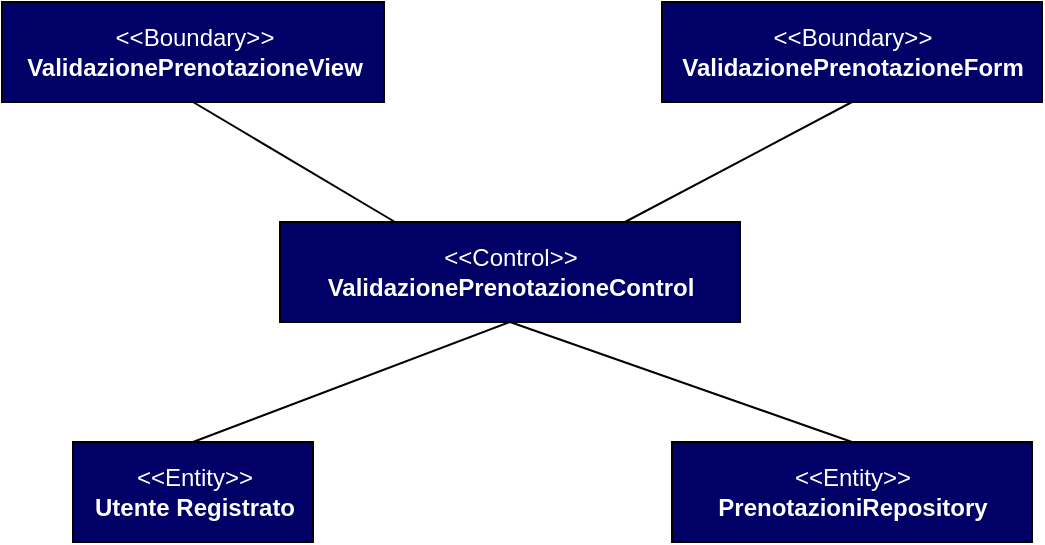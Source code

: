 <mxfile version="14.4.2" type="device"><diagram id="C5RBs43oDa-KdzZeNtuy" name="Page-1"><mxGraphModel dx="2062" dy="1151" grid="1" gridSize="10" guides="1" tooltips="1" connect="1" arrows="1" fold="1" page="1" pageScale="1" pageWidth="827" pageHeight="1169" math="0" shadow="0"><root><mxCell id="WIyWlLk6GJQsqaUBKTNV-0"/><mxCell id="WIyWlLk6GJQsqaUBKTNV-1" parent="WIyWlLk6GJQsqaUBKTNV-0"/><mxCell id="bddTl7PhnCjg6YFo3-Fc-0" value="&lt;font color=&quot;#ffffff&quot;&gt;&amp;lt;&amp;lt;Entity&amp;gt;&amp;gt;&lt;br&gt;&lt;/font&gt;&lt;div&gt;&lt;b&gt;&lt;font color=&quot;#ffffff&quot;&gt;Utente Registrato&lt;/font&gt;&lt;/b&gt;&lt;br&gt;&lt;/div&gt;" style="html=1;fillColor=#000066;" parent="WIyWlLk6GJQsqaUBKTNV-1" vertex="1"><mxGeometry x="195.5" y="310" width="120" height="50" as="geometry"/></mxCell><mxCell id="bddTl7PhnCjg6YFo3-Fc-1" value="&lt;font color=&quot;#ffffff&quot;&gt;&amp;lt;&amp;lt;Control&amp;gt;&amp;gt;&lt;br&gt;&lt;b&gt;Validazione&lt;span&gt;PrenotazioneControl&lt;/span&gt;&lt;/b&gt;&lt;/font&gt;" style="html=1;fillColor=#000066;" parent="WIyWlLk6GJQsqaUBKTNV-1" vertex="1"><mxGeometry x="299" y="200" width="230" height="50" as="geometry"/></mxCell><mxCell id="bddTl7PhnCjg6YFo3-Fc-2" value="&lt;font color=&quot;#ffffff&quot;&gt;&amp;lt;&amp;lt;Boundary&amp;gt;&amp;gt;&lt;br&gt;&lt;/font&gt;&lt;div&gt;&lt;b&gt;&lt;font color=&quot;#ffffff&quot;&gt;ValidazionePrenotazioneView&lt;/font&gt;&lt;/b&gt;&lt;br&gt;&lt;/div&gt;" style="html=1;fillColor=#000066;" parent="WIyWlLk6GJQsqaUBKTNV-1" vertex="1"><mxGeometry x="160" y="90" width="191" height="50" as="geometry"/></mxCell><mxCell id="bddTl7PhnCjg6YFo3-Fc-5" value="" style="endArrow=none;html=1;entryX=0.5;entryY=1;entryDx=0;entryDy=0;exitX=0.5;exitY=0;exitDx=0;exitDy=0;" parent="WIyWlLk6GJQsqaUBKTNV-1" source="bddTl7PhnCjg6YFo3-Fc-0" target="bddTl7PhnCjg6YFo3-Fc-1" edge="1"><mxGeometry width="50" height="50" relative="1" as="geometry"><mxPoint x="390" y="430" as="sourcePoint"/><mxPoint x="440" y="380" as="targetPoint"/></mxGeometry></mxCell><mxCell id="bddTl7PhnCjg6YFo3-Fc-6" value="" style="endArrow=none;html=1;entryX=0.5;entryY=1;entryDx=0;entryDy=0;exitX=0.25;exitY=0;exitDx=0;exitDy=0;" parent="WIyWlLk6GJQsqaUBKTNV-1" source="bddTl7PhnCjg6YFo3-Fc-1" target="bddTl7PhnCjg6YFo3-Fc-2" edge="1"><mxGeometry width="50" height="50" relative="1" as="geometry"><mxPoint x="440" y="160" as="sourcePoint"/><mxPoint x="440" y="100" as="targetPoint"/></mxGeometry></mxCell><mxCell id="bddTl7PhnCjg6YFo3-Fc-7" value="" style="endArrow=none;html=1;exitX=0.75;exitY=0;exitDx=0;exitDy=0;entryX=0.5;entryY=1;entryDx=0;entryDy=0;" parent="WIyWlLk6GJQsqaUBKTNV-1" source="bddTl7PhnCjg6YFo3-Fc-1" target="bddTl7PhnCjg6YFo3-Fc-8" edge="1"><mxGeometry width="50" height="50" relative="1" as="geometry"><mxPoint x="510" y="160" as="sourcePoint"/><mxPoint x="560" y="140" as="targetPoint"/></mxGeometry></mxCell><mxCell id="bddTl7PhnCjg6YFo3-Fc-8" value="&lt;font color=&quot;#ffffff&quot;&gt;&amp;lt;&amp;lt;Boundary&amp;gt;&amp;gt;&lt;br&gt;&lt;/font&gt;&lt;div&gt;&lt;b&gt;&lt;font color=&quot;#ffffff&quot;&gt;ValidazionePrenotazioneForm&lt;/font&gt;&lt;/b&gt;&lt;br&gt;&lt;/div&gt;" style="html=1;fillColor=#000066;" parent="WIyWlLk6GJQsqaUBKTNV-1" vertex="1"><mxGeometry x="490" y="90" width="190" height="50" as="geometry"/></mxCell><mxCell id="dsOz2IhCZxqsUpKm39C9-0" value="" style="endArrow=none;html=1;entryX=0.5;entryY=1;entryDx=0;entryDy=0;exitX=0.5;exitY=0;exitDx=0;exitDy=0;" parent="WIyWlLk6GJQsqaUBKTNV-1" source="dsOz2IhCZxqsUpKm39C9-1" target="bddTl7PhnCjg6YFo3-Fc-1" edge="1"><mxGeometry width="50" height="50" relative="1" as="geometry"><mxPoint x="660" y="320" as="sourcePoint"/><mxPoint x="440" y="400" as="targetPoint"/></mxGeometry></mxCell><mxCell id="dsOz2IhCZxqsUpKm39C9-1" value="&lt;font color=&quot;#ffffff&quot;&gt;&amp;lt;&amp;lt;Entity&amp;gt;&amp;gt;&lt;br&gt;&lt;/font&gt;&lt;div&gt;&lt;b&gt;&lt;font color=&quot;#ffffff&quot;&gt;PrenotazioniRepository&lt;/font&gt;&lt;/b&gt;&lt;br&gt;&lt;/div&gt;" style="html=1;fillColor=#000066;" parent="WIyWlLk6GJQsqaUBKTNV-1" vertex="1"><mxGeometry x="495" y="310" width="180" height="50" as="geometry"/></mxCell></root></mxGraphModel></diagram></mxfile>